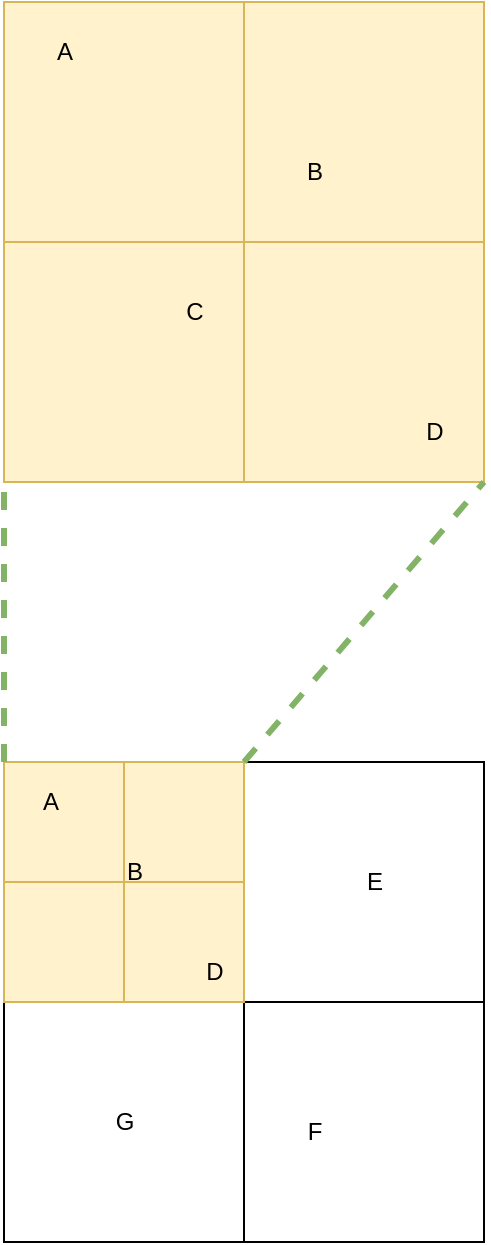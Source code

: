 <mxfile version="20.2.0" type="github">
  <diagram id="vMsNyktyeM7URCQ9uDfv" name="第 1 页">
    <mxGraphModel dx="2514" dy="1324" grid="1" gridSize="10" guides="1" tooltips="1" connect="1" arrows="1" fold="1" page="1" pageScale="1" pageWidth="827" pageHeight="1169" math="0" shadow="0">
      <root>
        <mxCell id="0" />
        <mxCell id="1" parent="0" />
        <mxCell id="C8L0UluOsNpBf5Bt-KL0-1" value="" style="rounded=0;whiteSpace=wrap;html=1;fillColor=#fff2cc;strokeColor=#d6b656;" vertex="1" parent="1">
          <mxGeometry x="130" y="570" width="120" height="120" as="geometry" />
        </mxCell>
        <mxCell id="C8L0UluOsNpBf5Bt-KL0-2" value="" style="rounded=0;whiteSpace=wrap;html=1;fillColor=#fff2cc;strokeColor=#d6b656;" vertex="1" parent="1">
          <mxGeometry x="250" y="570" width="120" height="120" as="geometry" />
        </mxCell>
        <mxCell id="C8L0UluOsNpBf5Bt-KL0-3" value="" style="rounded=0;whiteSpace=wrap;html=1;fillColor=#fff2cc;strokeColor=#d6b656;" vertex="1" parent="1">
          <mxGeometry x="250" y="690" width="120" height="120" as="geometry" />
        </mxCell>
        <mxCell id="C8L0UluOsNpBf5Bt-KL0-4" value="" style="rounded=0;whiteSpace=wrap;html=1;fillColor=#fff2cc;strokeColor=#d6b656;" vertex="1" parent="1">
          <mxGeometry x="130" y="690" width="120" height="120" as="geometry" />
        </mxCell>
        <mxCell id="C8L0UluOsNpBf5Bt-KL0-5" value="A" style="text;html=1;align=center;verticalAlign=middle;resizable=0;points=[];autosize=1;" vertex="1" parent="1">
          <mxGeometry x="145" y="580" width="30" height="30" as="geometry" />
        </mxCell>
        <mxCell id="C8L0UluOsNpBf5Bt-KL0-6" value="B" style="text;html=1;align=center;verticalAlign=middle;resizable=0;points=[];autosize=1;" vertex="1" parent="1">
          <mxGeometry x="270" y="640" width="30" height="30" as="geometry" />
        </mxCell>
        <mxCell id="C8L0UluOsNpBf5Bt-KL0-7" value="C" style="text;html=1;align=center;verticalAlign=middle;resizable=0;points=[];autosize=1;" vertex="1" parent="1">
          <mxGeometry x="210" y="710" width="30" height="30" as="geometry" />
        </mxCell>
        <mxCell id="C8L0UluOsNpBf5Bt-KL0-8" value="D" style="text;html=1;align=center;verticalAlign=middle;resizable=0;points=[];autosize=1;" vertex="1" parent="1">
          <mxGeometry x="330" y="770" width="30" height="30" as="geometry" />
        </mxCell>
        <mxCell id="C8L0UluOsNpBf5Bt-KL0-10" value="" style="rounded=0;whiteSpace=wrap;html=1;" vertex="1" parent="1">
          <mxGeometry x="250" y="950" width="120" height="120" as="geometry" />
        </mxCell>
        <mxCell id="C8L0UluOsNpBf5Bt-KL0-11" value="" style="rounded=0;whiteSpace=wrap;html=1;" vertex="1" parent="1">
          <mxGeometry x="250" y="1070" width="120" height="120" as="geometry" />
        </mxCell>
        <mxCell id="C8L0UluOsNpBf5Bt-KL0-12" value="" style="rounded=0;whiteSpace=wrap;html=1;" vertex="1" parent="1">
          <mxGeometry x="130" y="1070" width="120" height="120" as="geometry" />
        </mxCell>
        <mxCell id="C8L0UluOsNpBf5Bt-KL0-17" value="E" style="text;html=1;align=center;verticalAlign=middle;resizable=0;points=[];autosize=1;strokeColor=none;fillColor=none;" vertex="1" parent="1">
          <mxGeometry x="300" y="995" width="30" height="30" as="geometry" />
        </mxCell>
        <mxCell id="C8L0UluOsNpBf5Bt-KL0-18" value="F" style="text;html=1;align=center;verticalAlign=middle;resizable=0;points=[];autosize=1;strokeColor=none;fillColor=none;" vertex="1" parent="1">
          <mxGeometry x="270" y="1120" width="30" height="30" as="geometry" />
        </mxCell>
        <mxCell id="C8L0UluOsNpBf5Bt-KL0-19" value="G" style="text;html=1;align=center;verticalAlign=middle;resizable=0;points=[];autosize=1;strokeColor=none;fillColor=none;" vertex="1" parent="1">
          <mxGeometry x="175" y="1115" width="30" height="30" as="geometry" />
        </mxCell>
        <mxCell id="C8L0UluOsNpBf5Bt-KL0-28" value="" style="group;fillColor=#fff2cc;strokeColor=#d6b656;" vertex="1" connectable="0" parent="1">
          <mxGeometry x="130" y="950" width="120" height="120" as="geometry" />
        </mxCell>
        <mxCell id="C8L0UluOsNpBf5Bt-KL0-20" value="" style="rounded=0;whiteSpace=wrap;html=1;fillColor=#fff2cc;strokeColor=#d6b656;" vertex="1" parent="C8L0UluOsNpBf5Bt-KL0-28">
          <mxGeometry width="60" height="60" as="geometry" />
        </mxCell>
        <mxCell id="C8L0UluOsNpBf5Bt-KL0-21" value="" style="rounded=0;whiteSpace=wrap;html=1;fillColor=#fff2cc;strokeColor=#d6b656;" vertex="1" parent="C8L0UluOsNpBf5Bt-KL0-28">
          <mxGeometry x="60" width="60" height="60" as="geometry" />
        </mxCell>
        <mxCell id="C8L0UluOsNpBf5Bt-KL0-22" value="" style="rounded=0;whiteSpace=wrap;html=1;fillColor=#fff2cc;strokeColor=#d6b656;" vertex="1" parent="C8L0UluOsNpBf5Bt-KL0-28">
          <mxGeometry x="60" y="60" width="60" height="60" as="geometry" />
        </mxCell>
        <mxCell id="C8L0UluOsNpBf5Bt-KL0-23" value="" style="rounded=0;whiteSpace=wrap;html=1;fillColor=#fff2cc;strokeColor=#d6b656;" vertex="1" parent="C8L0UluOsNpBf5Bt-KL0-28">
          <mxGeometry y="60" width="60" height="60" as="geometry" />
        </mxCell>
        <mxCell id="C8L0UluOsNpBf5Bt-KL0-24" value="A" style="text;html=1;align=center;verticalAlign=middle;resizable=0;points=[];autosize=1;" vertex="1" parent="C8L0UluOsNpBf5Bt-KL0-28">
          <mxGeometry x="7.5" y="5" width="30" height="30" as="geometry" />
        </mxCell>
        <mxCell id="C8L0UluOsNpBf5Bt-KL0-27" value="D" style="text;html=1;align=center;verticalAlign=middle;resizable=0;points=[];autosize=1;" vertex="1" parent="C8L0UluOsNpBf5Bt-KL0-28">
          <mxGeometry x="90" y="90" width="30" height="30" as="geometry" />
        </mxCell>
        <mxCell id="C8L0UluOsNpBf5Bt-KL0-31" value="B" style="text;html=1;align=center;verticalAlign=middle;resizable=0;points=[];autosize=1;" vertex="1" parent="C8L0UluOsNpBf5Bt-KL0-28">
          <mxGeometry x="50" y="40" width="30" height="30" as="geometry" />
        </mxCell>
        <mxCell id="C8L0UluOsNpBf5Bt-KL0-29" value="" style="endArrow=none;dashed=1;html=1;rounded=0;entryX=0;entryY=1;entryDx=0;entryDy=0;exitX=0;exitY=0;exitDx=0;exitDy=0;fillColor=#d5e8d4;strokeColor=#82b366;strokeWidth=3;" edge="1" parent="1" source="C8L0UluOsNpBf5Bt-KL0-20" target="C8L0UluOsNpBf5Bt-KL0-4">
          <mxGeometry width="50" height="50" relative="1" as="geometry">
            <mxPoint x="390" y="860" as="sourcePoint" />
            <mxPoint x="440" y="810" as="targetPoint" />
          </mxGeometry>
        </mxCell>
        <mxCell id="C8L0UluOsNpBf5Bt-KL0-30" value="" style="endArrow=none;dashed=1;html=1;rounded=0;entryX=1;entryY=1;entryDx=0;entryDy=0;exitX=1;exitY=0;exitDx=0;exitDy=0;fillColor=#d5e8d4;strokeColor=#82b366;strokeWidth=3;" edge="1" parent="1" source="C8L0UluOsNpBf5Bt-KL0-21" target="C8L0UluOsNpBf5Bt-KL0-3">
          <mxGeometry width="50" height="50" relative="1" as="geometry">
            <mxPoint x="390" y="860" as="sourcePoint" />
            <mxPoint x="440" y="810" as="targetPoint" />
          </mxGeometry>
        </mxCell>
      </root>
    </mxGraphModel>
  </diagram>
</mxfile>
